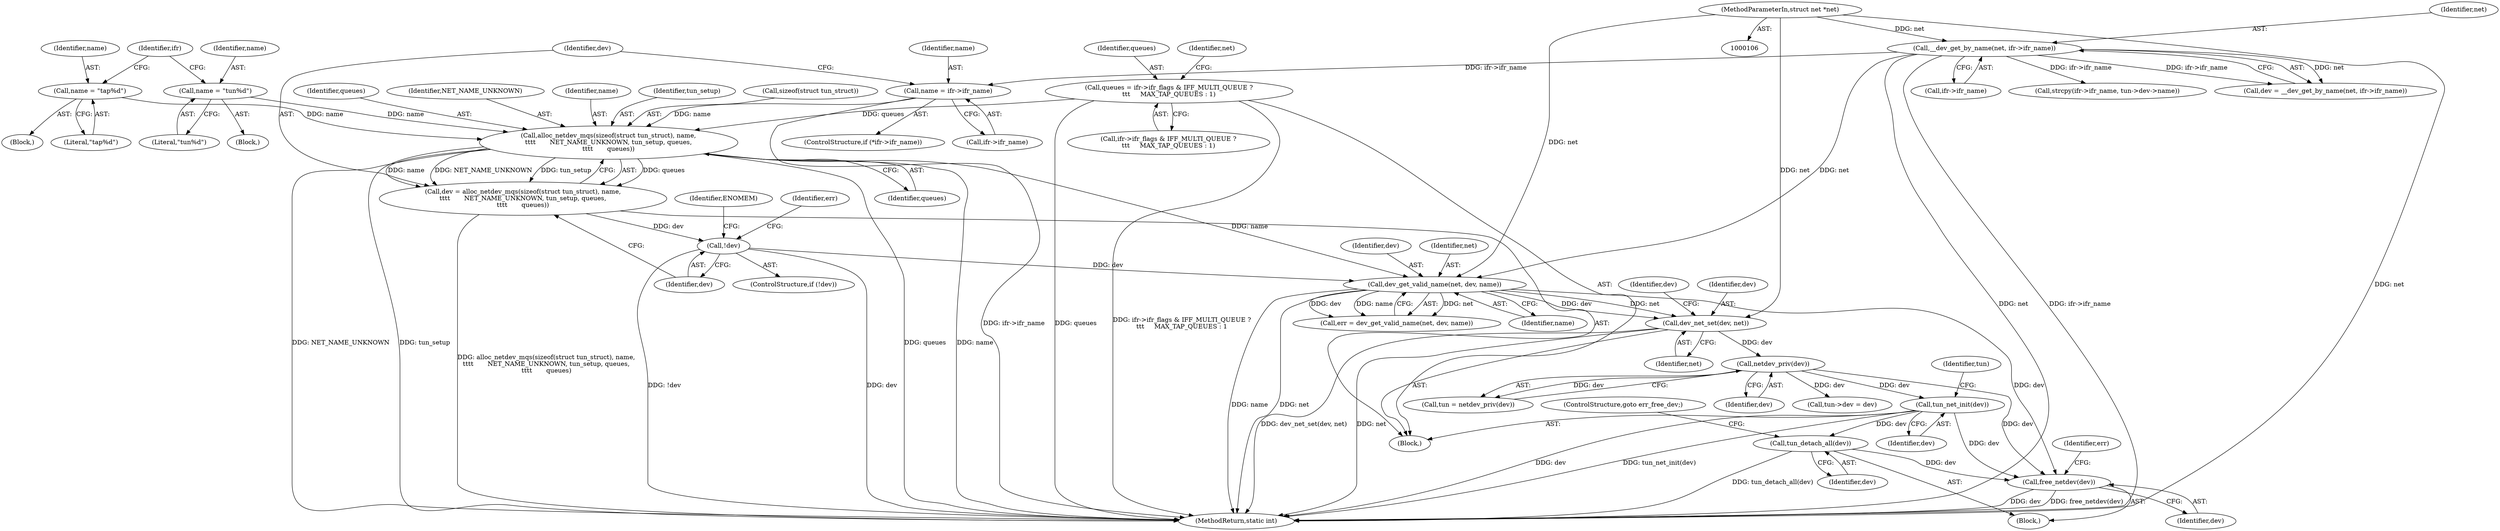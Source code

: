 digraph "0_linux_5c25f65fd1e42685f7ccd80e0621829c105785d9@API" {
"1000592" [label="(Call,free_netdev(dev))"];
"1000576" [label="(Call,tun_detach_all(dev))"];
"1000467" [label="(Call,tun_net_init(dev))"];
"1000388" [label="(Call,netdev_priv(dev))"];
"1000362" [label="(Call,dev_net_set(dev, net))"];
"1000353" [label="(Call,dev_get_valid_name(net, dev, name))"];
"1000129" [label="(Call,__dev_get_by_name(net, ifr->ifr_name))"];
"1000107" [label="(MethodParameterIn,struct net *net)"];
"1000346" [label="(Call,!dev)"];
"1000335" [label="(Call,dev = alloc_netdev_mqs(sizeof(struct tun_struct), name,\n\t\t\t\t       NET_NAME_UNKNOWN, tun_setup, queues,\n\t\t\t\t       queues))"];
"1000337" [label="(Call,alloc_netdev_mqs(sizeof(struct tun_struct), name,\n\t\t\t\t       NET_NAME_UNKNOWN, tun_setup, queues,\n\t\t\t\t       queues))"];
"1000330" [label="(Call,name = ifr->ifr_name)"];
"1000318" [label="(Call,name = \"tap%d\")"];
"1000304" [label="(Call,name = \"tun%d\")"];
"1000265" [label="(Call,queues = ifr->ifr_flags & IFF_MULTI_QUEUE ?\n\t\t\t     MAX_TAP_QUEUES : 1)"];
"1000596" [label="(MethodReturn,static int)"];
"1000576" [label="(Call,tun_detach_all(dev))"];
"1000389" [label="(Identifier,dev)"];
"1000130" [label="(Identifier,net)"];
"1000347" [label="(Identifier,dev)"];
"1000131" [label="(Call,ifr->ifr_name)"];
"1000386" [label="(Call,tun = netdev_priv(dev))"];
"1000300" [label="(Block,)"];
"1000470" [label="(Identifier,tun)"];
"1000344" [label="(Identifier,queues)"];
"1000332" [label="(Call,ifr->ifr_name)"];
"1000564" [label="(Call,strcpy(ifr->ifr_name, tun->dev->name))"];
"1000577" [label="(Identifier,dev)"];
"1000335" [label="(Call,dev = alloc_netdev_mqs(sizeof(struct tun_struct), name,\n\t\t\t\t       NET_NAME_UNKNOWN, tun_setup, queues,\n\t\t\t\t       queues))"];
"1000265" [label="(Call,queues = ifr->ifr_flags & IFF_MULTI_QUEUE ?\n\t\t\t     MAX_TAP_QUEUES : 1)"];
"1000340" [label="(Identifier,name)"];
"1000350" [label="(Identifier,ENOMEM)"];
"1000354" [label="(Identifier,net)"];
"1000353" [label="(Call,dev_get_valid_name(net, dev, name))"];
"1000352" [label="(Identifier,err)"];
"1000258" [label="(Block,)"];
"1000330" [label="(Call,name = ifr->ifr_name)"];
"1000356" [label="(Identifier,name)"];
"1000342" [label="(Identifier,tun_setup)"];
"1000304" [label="(Call,name = \"tun%d\")"];
"1000319" [label="(Identifier,name)"];
"1000320" [label="(Literal,\"tap%d\")"];
"1000355" [label="(Identifier,dev)"];
"1000338" [label="(Call,sizeof(struct tun_struct))"];
"1000592" [label="(Call,free_netdev(dev))"];
"1000467" [label="(Call,tun_net_init(dev))"];
"1000364" [label="(Identifier,net)"];
"1000306" [label="(Literal,\"tun%d\")"];
"1000305" [label="(Identifier,name)"];
"1000318" [label="(Call,name = \"tap%d\")"];
"1000346" [label="(Call,!dev)"];
"1000388" [label="(Call,netdev_priv(dev))"];
"1000331" [label="(Identifier,name)"];
"1000595" [label="(Identifier,err)"];
"1000325" [label="(ControlStructure,if (*ifr->ifr_name))"];
"1000127" [label="(Call,dev = __dev_get_by_name(net, ifr->ifr_name))"];
"1000343" [label="(Identifier,queues)"];
"1000314" [label="(Block,)"];
"1000390" [label="(Call,tun->dev = dev)"];
"1000362" [label="(Call,dev_net_set(dev, net))"];
"1000363" [label="(Identifier,dev)"];
"1000341" [label="(Identifier,NET_NAME_UNKNOWN)"];
"1000468" [label="(Identifier,dev)"];
"1000367" [label="(Identifier,dev)"];
"1000351" [label="(Call,err = dev_get_valid_name(net, dev, name))"];
"1000328" [label="(Identifier,ifr)"];
"1000267" [label="(Call,ifr->ifr_flags & IFF_MULTI_QUEUE ?\n\t\t\t     MAX_TAP_QUEUES : 1)"];
"1000337" [label="(Call,alloc_netdev_mqs(sizeof(struct tun_struct), name,\n\t\t\t\t       NET_NAME_UNKNOWN, tun_setup, queues,\n\t\t\t\t       queues))"];
"1000110" [label="(Block,)"];
"1000279" [label="(Identifier,net)"];
"1000593" [label="(Identifier,dev)"];
"1000107" [label="(MethodParameterIn,struct net *net)"];
"1000129" [label="(Call,__dev_get_by_name(net, ifr->ifr_name))"];
"1000578" [label="(ControlStructure,goto err_free_dev;)"];
"1000345" [label="(ControlStructure,if (!dev))"];
"1000336" [label="(Identifier,dev)"];
"1000266" [label="(Identifier,queues)"];
"1000592" -> "1000110"  [label="AST: "];
"1000592" -> "1000593"  [label="CFG: "];
"1000593" -> "1000592"  [label="AST: "];
"1000595" -> "1000592"  [label="CFG: "];
"1000592" -> "1000596"  [label="DDG: free_netdev(dev)"];
"1000592" -> "1000596"  [label="DDG: dev"];
"1000576" -> "1000592"  [label="DDG: dev"];
"1000467" -> "1000592"  [label="DDG: dev"];
"1000353" -> "1000592"  [label="DDG: dev"];
"1000388" -> "1000592"  [label="DDG: dev"];
"1000576" -> "1000110"  [label="AST: "];
"1000576" -> "1000577"  [label="CFG: "];
"1000577" -> "1000576"  [label="AST: "];
"1000578" -> "1000576"  [label="CFG: "];
"1000576" -> "1000596"  [label="DDG: tun_detach_all(dev)"];
"1000467" -> "1000576"  [label="DDG: dev"];
"1000467" -> "1000258"  [label="AST: "];
"1000467" -> "1000468"  [label="CFG: "];
"1000468" -> "1000467"  [label="AST: "];
"1000470" -> "1000467"  [label="CFG: "];
"1000467" -> "1000596"  [label="DDG: dev"];
"1000467" -> "1000596"  [label="DDG: tun_net_init(dev)"];
"1000388" -> "1000467"  [label="DDG: dev"];
"1000388" -> "1000386"  [label="AST: "];
"1000388" -> "1000389"  [label="CFG: "];
"1000389" -> "1000388"  [label="AST: "];
"1000386" -> "1000388"  [label="CFG: "];
"1000388" -> "1000386"  [label="DDG: dev"];
"1000362" -> "1000388"  [label="DDG: dev"];
"1000388" -> "1000390"  [label="DDG: dev"];
"1000362" -> "1000258"  [label="AST: "];
"1000362" -> "1000364"  [label="CFG: "];
"1000363" -> "1000362"  [label="AST: "];
"1000364" -> "1000362"  [label="AST: "];
"1000367" -> "1000362"  [label="CFG: "];
"1000362" -> "1000596"  [label="DDG: net"];
"1000362" -> "1000596"  [label="DDG: dev_net_set(dev, net)"];
"1000353" -> "1000362"  [label="DDG: dev"];
"1000353" -> "1000362"  [label="DDG: net"];
"1000107" -> "1000362"  [label="DDG: net"];
"1000353" -> "1000351"  [label="AST: "];
"1000353" -> "1000356"  [label="CFG: "];
"1000354" -> "1000353"  [label="AST: "];
"1000355" -> "1000353"  [label="AST: "];
"1000356" -> "1000353"  [label="AST: "];
"1000351" -> "1000353"  [label="CFG: "];
"1000353" -> "1000596"  [label="DDG: name"];
"1000353" -> "1000596"  [label="DDG: net"];
"1000353" -> "1000351"  [label="DDG: net"];
"1000353" -> "1000351"  [label="DDG: dev"];
"1000353" -> "1000351"  [label="DDG: name"];
"1000129" -> "1000353"  [label="DDG: net"];
"1000107" -> "1000353"  [label="DDG: net"];
"1000346" -> "1000353"  [label="DDG: dev"];
"1000337" -> "1000353"  [label="DDG: name"];
"1000129" -> "1000127"  [label="AST: "];
"1000129" -> "1000131"  [label="CFG: "];
"1000130" -> "1000129"  [label="AST: "];
"1000131" -> "1000129"  [label="AST: "];
"1000127" -> "1000129"  [label="CFG: "];
"1000129" -> "1000596"  [label="DDG: net"];
"1000129" -> "1000596"  [label="DDG: ifr->ifr_name"];
"1000129" -> "1000127"  [label="DDG: net"];
"1000129" -> "1000127"  [label="DDG: ifr->ifr_name"];
"1000107" -> "1000129"  [label="DDG: net"];
"1000129" -> "1000330"  [label="DDG: ifr->ifr_name"];
"1000129" -> "1000564"  [label="DDG: ifr->ifr_name"];
"1000107" -> "1000106"  [label="AST: "];
"1000107" -> "1000596"  [label="DDG: net"];
"1000346" -> "1000345"  [label="AST: "];
"1000346" -> "1000347"  [label="CFG: "];
"1000347" -> "1000346"  [label="AST: "];
"1000350" -> "1000346"  [label="CFG: "];
"1000352" -> "1000346"  [label="CFG: "];
"1000346" -> "1000596"  [label="DDG: dev"];
"1000346" -> "1000596"  [label="DDG: !dev"];
"1000335" -> "1000346"  [label="DDG: dev"];
"1000335" -> "1000258"  [label="AST: "];
"1000335" -> "1000337"  [label="CFG: "];
"1000336" -> "1000335"  [label="AST: "];
"1000337" -> "1000335"  [label="AST: "];
"1000347" -> "1000335"  [label="CFG: "];
"1000335" -> "1000596"  [label="DDG: alloc_netdev_mqs(sizeof(struct tun_struct), name,\n\t\t\t\t       NET_NAME_UNKNOWN, tun_setup, queues,\n\t\t\t\t       queues)"];
"1000337" -> "1000335"  [label="DDG: queues"];
"1000337" -> "1000335"  [label="DDG: name"];
"1000337" -> "1000335"  [label="DDG: NET_NAME_UNKNOWN"];
"1000337" -> "1000335"  [label="DDG: tun_setup"];
"1000337" -> "1000344"  [label="CFG: "];
"1000338" -> "1000337"  [label="AST: "];
"1000340" -> "1000337"  [label="AST: "];
"1000341" -> "1000337"  [label="AST: "];
"1000342" -> "1000337"  [label="AST: "];
"1000343" -> "1000337"  [label="AST: "];
"1000344" -> "1000337"  [label="AST: "];
"1000337" -> "1000596"  [label="DDG: queues"];
"1000337" -> "1000596"  [label="DDG: tun_setup"];
"1000337" -> "1000596"  [label="DDG: name"];
"1000337" -> "1000596"  [label="DDG: NET_NAME_UNKNOWN"];
"1000330" -> "1000337"  [label="DDG: name"];
"1000318" -> "1000337"  [label="DDG: name"];
"1000304" -> "1000337"  [label="DDG: name"];
"1000265" -> "1000337"  [label="DDG: queues"];
"1000330" -> "1000325"  [label="AST: "];
"1000330" -> "1000332"  [label="CFG: "];
"1000331" -> "1000330"  [label="AST: "];
"1000332" -> "1000330"  [label="AST: "];
"1000336" -> "1000330"  [label="CFG: "];
"1000330" -> "1000596"  [label="DDG: ifr->ifr_name"];
"1000318" -> "1000314"  [label="AST: "];
"1000318" -> "1000320"  [label="CFG: "];
"1000319" -> "1000318"  [label="AST: "];
"1000320" -> "1000318"  [label="AST: "];
"1000328" -> "1000318"  [label="CFG: "];
"1000304" -> "1000300"  [label="AST: "];
"1000304" -> "1000306"  [label="CFG: "];
"1000305" -> "1000304"  [label="AST: "];
"1000306" -> "1000304"  [label="AST: "];
"1000328" -> "1000304"  [label="CFG: "];
"1000265" -> "1000258"  [label="AST: "];
"1000265" -> "1000267"  [label="CFG: "];
"1000266" -> "1000265"  [label="AST: "];
"1000267" -> "1000265"  [label="AST: "];
"1000279" -> "1000265"  [label="CFG: "];
"1000265" -> "1000596"  [label="DDG: ifr->ifr_flags & IFF_MULTI_QUEUE ?\n\t\t\t     MAX_TAP_QUEUES : 1"];
"1000265" -> "1000596"  [label="DDG: queues"];
}
